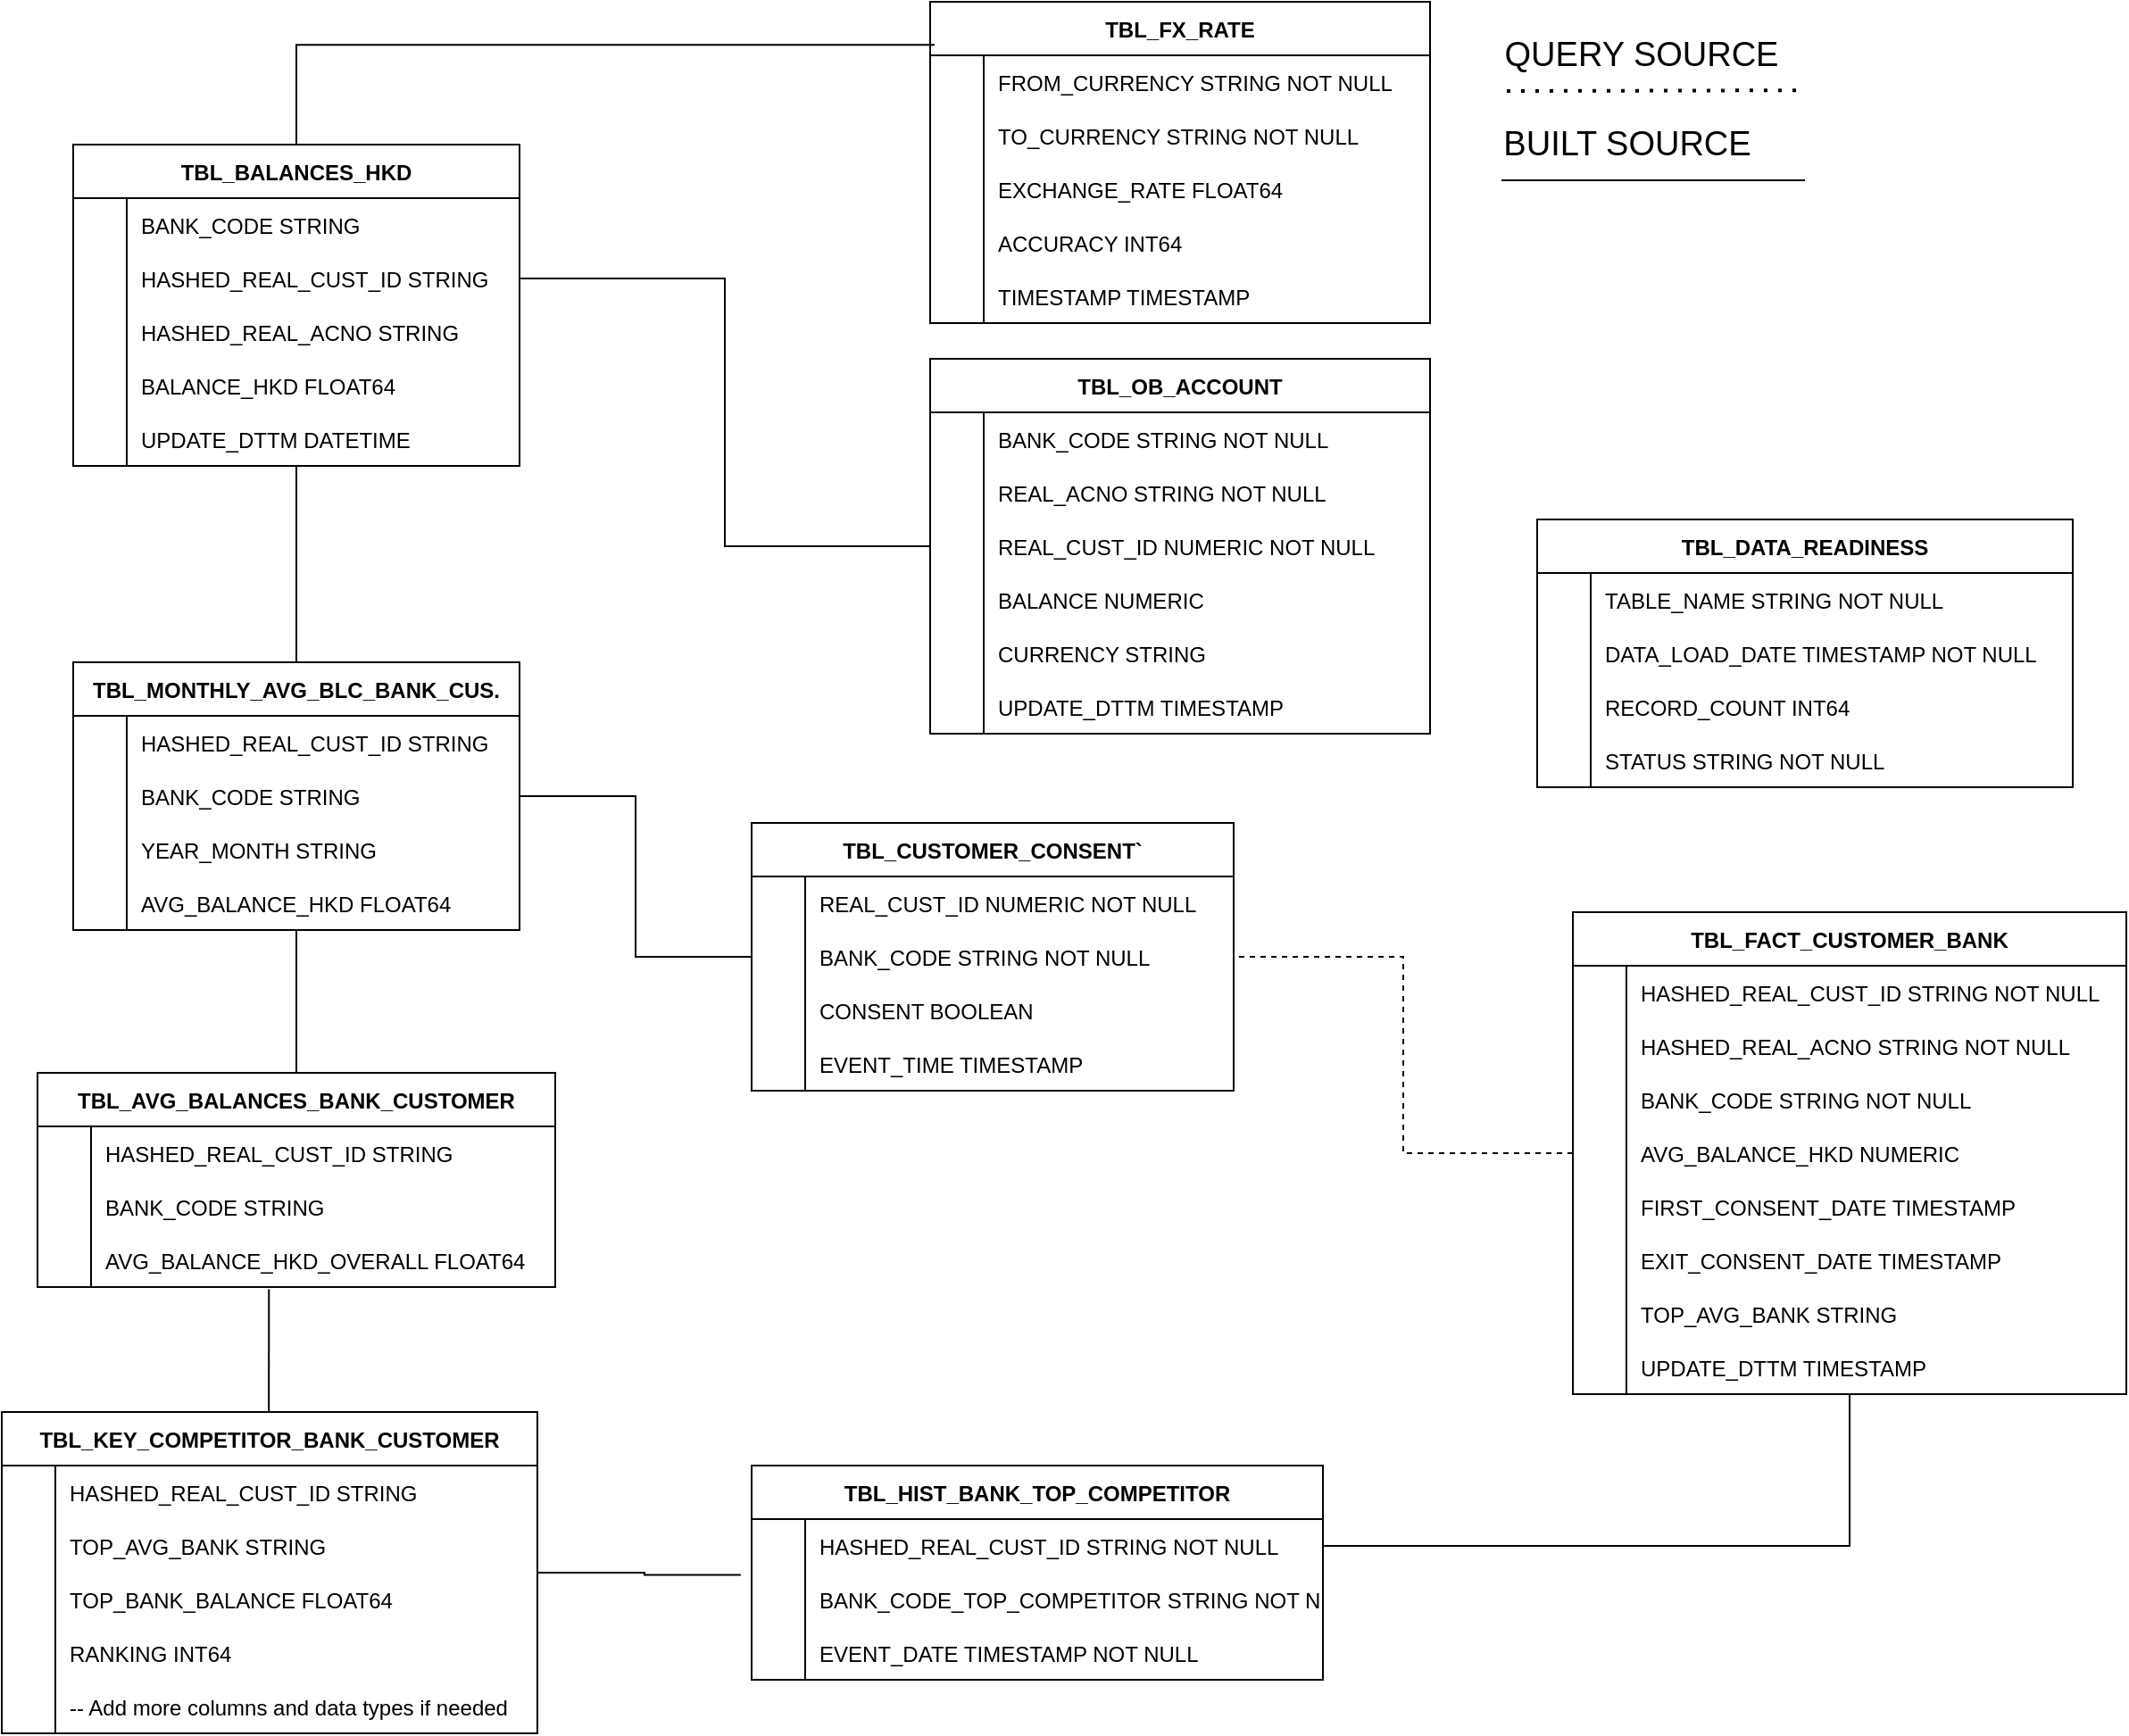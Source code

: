 <mxfile version="23.1.6" type="github">
  <diagram name="Page-1" id="j7WM0uQH34lMeTY0Ia8Q">
    <mxGraphModel dx="3749" dy="1113" grid="1" gridSize="10" guides="1" tooltips="1" connect="1" arrows="1" fold="1" page="1" pageScale="1" pageWidth="1700" pageHeight="1100" math="0" shadow="0">
      <root>
        <mxCell id="0" />
        <mxCell id="1" parent="0" />
        <mxCell id="LRDg_d1w-ltFCqQjLDjJ-153" value="TBL_OB_ACCOUNT" style="shape=table;startSize=30;container=1;collapsible=1;childLayout=tableLayout;fixedRows=1;rowLines=0;fontStyle=1;align=center;resizeLast=1;" vertex="1" parent="1">
          <mxGeometry x="-1160" y="200" width="280" height="210" as="geometry" />
        </mxCell>
        <mxCell id="LRDg_d1w-ltFCqQjLDjJ-154" value="" style="shape=tableRow;horizontal=0;startSize=0;swimlaneHead=0;swimlaneBody=0;fillColor=none;collapsible=0;dropTarget=0;points=[[0,0.5],[1,0.5]];portConstraint=eastwest;strokeColor=inherit;top=0;left=0;right=0;bottom=0;" vertex="1" parent="LRDg_d1w-ltFCqQjLDjJ-153">
          <mxGeometry y="30" width="280" height="30" as="geometry" />
        </mxCell>
        <mxCell id="LRDg_d1w-ltFCqQjLDjJ-155" value="" style="shape=partialRectangle;overflow=hidden;connectable=0;fillColor=none;strokeColor=inherit;top=0;left=0;bottom=0;right=0;" vertex="1" parent="LRDg_d1w-ltFCqQjLDjJ-154">
          <mxGeometry width="30" height="30" as="geometry">
            <mxRectangle width="30" height="30" as="alternateBounds" />
          </mxGeometry>
        </mxCell>
        <mxCell id="LRDg_d1w-ltFCqQjLDjJ-156" value="BANK_CODE STRING NOT NULL" style="shape=partialRectangle;overflow=hidden;connectable=0;fillColor=none;align=left;strokeColor=inherit;top=0;left=0;bottom=0;right=0;spacingLeft=6;" vertex="1" parent="LRDg_d1w-ltFCqQjLDjJ-154">
          <mxGeometry x="30" width="250" height="30" as="geometry">
            <mxRectangle width="250" height="30" as="alternateBounds" />
          </mxGeometry>
        </mxCell>
        <mxCell id="LRDg_d1w-ltFCqQjLDjJ-157" value="" style="shape=tableRow;horizontal=0;startSize=0;swimlaneHead=0;swimlaneBody=0;fillColor=none;collapsible=0;dropTarget=0;points=[[0,0.5],[1,0.5]];portConstraint=eastwest;strokeColor=inherit;top=0;left=0;right=0;bottom=0;" vertex="1" parent="LRDg_d1w-ltFCqQjLDjJ-153">
          <mxGeometry y="60" width="280" height="30" as="geometry" />
        </mxCell>
        <mxCell id="LRDg_d1w-ltFCqQjLDjJ-158" value="" style="shape=partialRectangle;overflow=hidden;connectable=0;fillColor=none;strokeColor=inherit;top=0;left=0;bottom=0;right=0;" vertex="1" parent="LRDg_d1w-ltFCqQjLDjJ-157">
          <mxGeometry width="30" height="30" as="geometry">
            <mxRectangle width="30" height="30" as="alternateBounds" />
          </mxGeometry>
        </mxCell>
        <mxCell id="LRDg_d1w-ltFCqQjLDjJ-159" value="REAL_ACNO STRING NOT NULL" style="shape=partialRectangle;overflow=hidden;connectable=0;fillColor=none;align=left;strokeColor=inherit;top=0;left=0;bottom=0;right=0;spacingLeft=6;" vertex="1" parent="LRDg_d1w-ltFCqQjLDjJ-157">
          <mxGeometry x="30" width="250" height="30" as="geometry">
            <mxRectangle width="250" height="30" as="alternateBounds" />
          </mxGeometry>
        </mxCell>
        <mxCell id="LRDg_d1w-ltFCqQjLDjJ-160" value="" style="shape=tableRow;horizontal=0;startSize=0;swimlaneHead=0;swimlaneBody=0;fillColor=none;collapsible=0;dropTarget=0;points=[[0,0.5],[1,0.5]];portConstraint=eastwest;strokeColor=inherit;top=0;left=0;right=0;bottom=0;" vertex="1" parent="LRDg_d1w-ltFCqQjLDjJ-153">
          <mxGeometry y="90" width="280" height="30" as="geometry" />
        </mxCell>
        <mxCell id="LRDg_d1w-ltFCqQjLDjJ-161" value="" style="shape=partialRectangle;overflow=hidden;connectable=0;fillColor=none;strokeColor=inherit;top=0;left=0;bottom=0;right=0;" vertex="1" parent="LRDg_d1w-ltFCqQjLDjJ-160">
          <mxGeometry width="30" height="30" as="geometry">
            <mxRectangle width="30" height="30" as="alternateBounds" />
          </mxGeometry>
        </mxCell>
        <mxCell id="LRDg_d1w-ltFCqQjLDjJ-162" value="REAL_CUST_ID NUMERIC NOT NULL" style="shape=partialRectangle;overflow=hidden;connectable=0;fillColor=none;align=left;strokeColor=inherit;top=0;left=0;bottom=0;right=0;spacingLeft=6;" vertex="1" parent="LRDg_d1w-ltFCqQjLDjJ-160">
          <mxGeometry x="30" width="250" height="30" as="geometry">
            <mxRectangle width="250" height="30" as="alternateBounds" />
          </mxGeometry>
        </mxCell>
        <mxCell id="LRDg_d1w-ltFCqQjLDjJ-163" value="" style="shape=tableRow;horizontal=0;startSize=0;swimlaneHead=0;swimlaneBody=0;fillColor=none;collapsible=0;dropTarget=0;points=[[0,0.5],[1,0.5]];portConstraint=eastwest;strokeColor=inherit;top=0;left=0;right=0;bottom=0;" vertex="1" parent="LRDg_d1w-ltFCqQjLDjJ-153">
          <mxGeometry y="120" width="280" height="30" as="geometry" />
        </mxCell>
        <mxCell id="LRDg_d1w-ltFCqQjLDjJ-164" value="" style="shape=partialRectangle;overflow=hidden;connectable=0;fillColor=none;strokeColor=inherit;top=0;left=0;bottom=0;right=0;" vertex="1" parent="LRDg_d1w-ltFCqQjLDjJ-163">
          <mxGeometry width="30" height="30" as="geometry">
            <mxRectangle width="30" height="30" as="alternateBounds" />
          </mxGeometry>
        </mxCell>
        <mxCell id="LRDg_d1w-ltFCqQjLDjJ-165" value="BALANCE NUMERIC" style="shape=partialRectangle;overflow=hidden;connectable=0;fillColor=none;align=left;strokeColor=inherit;top=0;left=0;bottom=0;right=0;spacingLeft=6;" vertex="1" parent="LRDg_d1w-ltFCqQjLDjJ-163">
          <mxGeometry x="30" width="250" height="30" as="geometry">
            <mxRectangle width="250" height="30" as="alternateBounds" />
          </mxGeometry>
        </mxCell>
        <mxCell id="LRDg_d1w-ltFCqQjLDjJ-166" value="" style="shape=tableRow;horizontal=0;startSize=0;swimlaneHead=0;swimlaneBody=0;fillColor=none;collapsible=0;dropTarget=0;points=[[0,0.5],[1,0.5]];portConstraint=eastwest;strokeColor=inherit;top=0;left=0;right=0;bottom=0;" vertex="1" parent="LRDg_d1w-ltFCqQjLDjJ-153">
          <mxGeometry y="150" width="280" height="30" as="geometry" />
        </mxCell>
        <mxCell id="LRDg_d1w-ltFCqQjLDjJ-167" value="" style="shape=partialRectangle;overflow=hidden;connectable=0;fillColor=none;strokeColor=inherit;top=0;left=0;bottom=0;right=0;" vertex="1" parent="LRDg_d1w-ltFCqQjLDjJ-166">
          <mxGeometry width="30" height="30" as="geometry">
            <mxRectangle width="30" height="30" as="alternateBounds" />
          </mxGeometry>
        </mxCell>
        <mxCell id="LRDg_d1w-ltFCqQjLDjJ-168" value="CURRENCY STRING" style="shape=partialRectangle;overflow=hidden;connectable=0;fillColor=none;align=left;strokeColor=inherit;top=0;left=0;bottom=0;right=0;spacingLeft=6;" vertex="1" parent="LRDg_d1w-ltFCqQjLDjJ-166">
          <mxGeometry x="30" width="250" height="30" as="geometry">
            <mxRectangle width="250" height="30" as="alternateBounds" />
          </mxGeometry>
        </mxCell>
        <mxCell id="LRDg_d1w-ltFCqQjLDjJ-169" value="" style="shape=tableRow;horizontal=0;startSize=0;swimlaneHead=0;swimlaneBody=0;fillColor=none;collapsible=0;dropTarget=0;points=[[0,0.5],[1,0.5]];portConstraint=eastwest;strokeColor=inherit;top=0;left=0;right=0;bottom=0;" vertex="1" parent="LRDg_d1w-ltFCqQjLDjJ-153">
          <mxGeometry y="180" width="280" height="30" as="geometry" />
        </mxCell>
        <mxCell id="LRDg_d1w-ltFCqQjLDjJ-170" value="" style="shape=partialRectangle;overflow=hidden;connectable=0;fillColor=none;strokeColor=inherit;top=0;left=0;bottom=0;right=0;" vertex="1" parent="LRDg_d1w-ltFCqQjLDjJ-169">
          <mxGeometry width="30" height="30" as="geometry">
            <mxRectangle width="30" height="30" as="alternateBounds" />
          </mxGeometry>
        </mxCell>
        <mxCell id="LRDg_d1w-ltFCqQjLDjJ-171" value="UPDATE_DTTM TIMESTAMP" style="shape=partialRectangle;overflow=hidden;connectable=0;fillColor=none;align=left;strokeColor=inherit;top=0;left=0;bottom=0;right=0;spacingLeft=6;" vertex="1" parent="LRDg_d1w-ltFCqQjLDjJ-169">
          <mxGeometry x="30" width="250" height="30" as="geometry">
            <mxRectangle width="250" height="30" as="alternateBounds" />
          </mxGeometry>
        </mxCell>
        <mxCell id="LRDg_d1w-ltFCqQjLDjJ-172" value="TBL_CUSTOMER_CONSENT`" style="shape=table;startSize=30;container=1;collapsible=1;childLayout=tableLayout;fixedRows=1;rowLines=0;fontStyle=1;align=center;resizeLast=1;" vertex="1" parent="1">
          <mxGeometry x="-1260" y="460" width="270" height="150" as="geometry" />
        </mxCell>
        <mxCell id="LRDg_d1w-ltFCqQjLDjJ-173" value="" style="shape=tableRow;horizontal=0;startSize=0;swimlaneHead=0;swimlaneBody=0;fillColor=none;collapsible=0;dropTarget=0;points=[[0,0.5],[1,0.5]];portConstraint=eastwest;strokeColor=inherit;top=0;left=0;right=0;bottom=0;" vertex="1" parent="LRDg_d1w-ltFCqQjLDjJ-172">
          <mxGeometry y="30" width="270" height="30" as="geometry" />
        </mxCell>
        <mxCell id="LRDg_d1w-ltFCqQjLDjJ-174" value="" style="shape=partialRectangle;overflow=hidden;connectable=0;fillColor=none;strokeColor=inherit;top=0;left=0;bottom=0;right=0;" vertex="1" parent="LRDg_d1w-ltFCqQjLDjJ-173">
          <mxGeometry width="30" height="30" as="geometry">
            <mxRectangle width="30" height="30" as="alternateBounds" />
          </mxGeometry>
        </mxCell>
        <mxCell id="LRDg_d1w-ltFCqQjLDjJ-175" value="REAL_CUST_ID NUMERIC NOT NULL" style="shape=partialRectangle;overflow=hidden;connectable=0;fillColor=none;align=left;strokeColor=inherit;top=0;left=0;bottom=0;right=0;spacingLeft=6;" vertex="1" parent="LRDg_d1w-ltFCqQjLDjJ-173">
          <mxGeometry x="30" width="240" height="30" as="geometry">
            <mxRectangle width="240" height="30" as="alternateBounds" />
          </mxGeometry>
        </mxCell>
        <mxCell id="LRDg_d1w-ltFCqQjLDjJ-176" value="" style="shape=tableRow;horizontal=0;startSize=0;swimlaneHead=0;swimlaneBody=0;fillColor=none;collapsible=0;dropTarget=0;points=[[0,0.5],[1,0.5]];portConstraint=eastwest;strokeColor=inherit;top=0;left=0;right=0;bottom=0;" vertex="1" parent="LRDg_d1w-ltFCqQjLDjJ-172">
          <mxGeometry y="60" width="270" height="30" as="geometry" />
        </mxCell>
        <mxCell id="LRDg_d1w-ltFCqQjLDjJ-177" value="" style="shape=partialRectangle;overflow=hidden;connectable=0;fillColor=none;strokeColor=inherit;top=0;left=0;bottom=0;right=0;" vertex="1" parent="LRDg_d1w-ltFCqQjLDjJ-176">
          <mxGeometry width="30" height="30" as="geometry">
            <mxRectangle width="30" height="30" as="alternateBounds" />
          </mxGeometry>
        </mxCell>
        <mxCell id="LRDg_d1w-ltFCqQjLDjJ-178" value="BANK_CODE STRING NOT NULL" style="shape=partialRectangle;overflow=hidden;connectable=0;fillColor=none;align=left;strokeColor=inherit;top=0;left=0;bottom=0;right=0;spacingLeft=6;" vertex="1" parent="LRDg_d1w-ltFCqQjLDjJ-176">
          <mxGeometry x="30" width="240" height="30" as="geometry">
            <mxRectangle width="240" height="30" as="alternateBounds" />
          </mxGeometry>
        </mxCell>
        <mxCell id="LRDg_d1w-ltFCqQjLDjJ-179" value="" style="shape=tableRow;horizontal=0;startSize=0;swimlaneHead=0;swimlaneBody=0;fillColor=none;collapsible=0;dropTarget=0;points=[[0,0.5],[1,0.5]];portConstraint=eastwest;strokeColor=inherit;top=0;left=0;right=0;bottom=0;" vertex="1" parent="LRDg_d1w-ltFCqQjLDjJ-172">
          <mxGeometry y="90" width="270" height="30" as="geometry" />
        </mxCell>
        <mxCell id="LRDg_d1w-ltFCqQjLDjJ-180" value="" style="shape=partialRectangle;overflow=hidden;connectable=0;fillColor=none;strokeColor=inherit;top=0;left=0;bottom=0;right=0;" vertex="1" parent="LRDg_d1w-ltFCqQjLDjJ-179">
          <mxGeometry width="30" height="30" as="geometry">
            <mxRectangle width="30" height="30" as="alternateBounds" />
          </mxGeometry>
        </mxCell>
        <mxCell id="LRDg_d1w-ltFCqQjLDjJ-181" value="CONSENT BOOLEAN" style="shape=partialRectangle;overflow=hidden;connectable=0;fillColor=none;align=left;strokeColor=inherit;top=0;left=0;bottom=0;right=0;spacingLeft=6;" vertex="1" parent="LRDg_d1w-ltFCqQjLDjJ-179">
          <mxGeometry x="30" width="240" height="30" as="geometry">
            <mxRectangle width="240" height="30" as="alternateBounds" />
          </mxGeometry>
        </mxCell>
        <mxCell id="LRDg_d1w-ltFCqQjLDjJ-182" value="" style="shape=tableRow;horizontal=0;startSize=0;swimlaneHead=0;swimlaneBody=0;fillColor=none;collapsible=0;dropTarget=0;points=[[0,0.5],[1,0.5]];portConstraint=eastwest;strokeColor=inherit;top=0;left=0;right=0;bottom=0;" vertex="1" parent="LRDg_d1w-ltFCqQjLDjJ-172">
          <mxGeometry y="120" width="270" height="30" as="geometry" />
        </mxCell>
        <mxCell id="LRDg_d1w-ltFCqQjLDjJ-183" value="" style="shape=partialRectangle;overflow=hidden;connectable=0;fillColor=none;strokeColor=inherit;top=0;left=0;bottom=0;right=0;" vertex="1" parent="LRDg_d1w-ltFCqQjLDjJ-182">
          <mxGeometry width="30" height="30" as="geometry">
            <mxRectangle width="30" height="30" as="alternateBounds" />
          </mxGeometry>
        </mxCell>
        <mxCell id="LRDg_d1w-ltFCqQjLDjJ-184" value="EVENT_TIME TIMESTAMP" style="shape=partialRectangle;overflow=hidden;connectable=0;fillColor=none;align=left;strokeColor=inherit;top=0;left=0;bottom=0;right=0;spacingLeft=6;" vertex="1" parent="LRDg_d1w-ltFCqQjLDjJ-182">
          <mxGeometry x="30" width="240" height="30" as="geometry">
            <mxRectangle width="240" height="30" as="alternateBounds" />
          </mxGeometry>
        </mxCell>
        <mxCell id="LRDg_d1w-ltFCqQjLDjJ-185" value="TBL_FX_RATE" style="shape=table;startSize=30;container=1;collapsible=1;childLayout=tableLayout;fixedRows=1;rowLines=0;fontStyle=1;align=center;resizeLast=1;" vertex="1" parent="1">
          <mxGeometry x="-1160" width="280" height="180" as="geometry" />
        </mxCell>
        <mxCell id="LRDg_d1w-ltFCqQjLDjJ-186" value="" style="shape=tableRow;horizontal=0;startSize=0;swimlaneHead=0;swimlaneBody=0;fillColor=none;collapsible=0;dropTarget=0;points=[[0,0.5],[1,0.5]];portConstraint=eastwest;strokeColor=inherit;top=0;left=0;right=0;bottom=0;" vertex="1" parent="LRDg_d1w-ltFCqQjLDjJ-185">
          <mxGeometry y="30" width="280" height="30" as="geometry" />
        </mxCell>
        <mxCell id="LRDg_d1w-ltFCqQjLDjJ-187" value="" style="shape=partialRectangle;overflow=hidden;connectable=0;fillColor=none;strokeColor=inherit;top=0;left=0;bottom=0;right=0;" vertex="1" parent="LRDg_d1w-ltFCqQjLDjJ-186">
          <mxGeometry width="30" height="30" as="geometry">
            <mxRectangle width="30" height="30" as="alternateBounds" />
          </mxGeometry>
        </mxCell>
        <mxCell id="LRDg_d1w-ltFCqQjLDjJ-188" value="FROM_CURRENCY STRING NOT NULL" style="shape=partialRectangle;overflow=hidden;connectable=0;fillColor=none;align=left;strokeColor=inherit;top=0;left=0;bottom=0;right=0;spacingLeft=6;" vertex="1" parent="LRDg_d1w-ltFCqQjLDjJ-186">
          <mxGeometry x="30" width="250" height="30" as="geometry">
            <mxRectangle width="250" height="30" as="alternateBounds" />
          </mxGeometry>
        </mxCell>
        <mxCell id="LRDg_d1w-ltFCqQjLDjJ-189" value="" style="shape=tableRow;horizontal=0;startSize=0;swimlaneHead=0;swimlaneBody=0;fillColor=none;collapsible=0;dropTarget=0;points=[[0,0.5],[1,0.5]];portConstraint=eastwest;strokeColor=inherit;top=0;left=0;right=0;bottom=0;" vertex="1" parent="LRDg_d1w-ltFCqQjLDjJ-185">
          <mxGeometry y="60" width="280" height="30" as="geometry" />
        </mxCell>
        <mxCell id="LRDg_d1w-ltFCqQjLDjJ-190" value="" style="shape=partialRectangle;overflow=hidden;connectable=0;fillColor=none;strokeColor=inherit;top=0;left=0;bottom=0;right=0;" vertex="1" parent="LRDg_d1w-ltFCqQjLDjJ-189">
          <mxGeometry width="30" height="30" as="geometry">
            <mxRectangle width="30" height="30" as="alternateBounds" />
          </mxGeometry>
        </mxCell>
        <mxCell id="LRDg_d1w-ltFCqQjLDjJ-191" value="TO_CURRENCY STRING NOT NULL" style="shape=partialRectangle;overflow=hidden;connectable=0;fillColor=none;align=left;strokeColor=inherit;top=0;left=0;bottom=0;right=0;spacingLeft=6;" vertex="1" parent="LRDg_d1w-ltFCqQjLDjJ-189">
          <mxGeometry x="30" width="250" height="30" as="geometry">
            <mxRectangle width="250" height="30" as="alternateBounds" />
          </mxGeometry>
        </mxCell>
        <mxCell id="LRDg_d1w-ltFCqQjLDjJ-192" value="" style="shape=tableRow;horizontal=0;startSize=0;swimlaneHead=0;swimlaneBody=0;fillColor=none;collapsible=0;dropTarget=0;points=[[0,0.5],[1,0.5]];portConstraint=eastwest;strokeColor=inherit;top=0;left=0;right=0;bottom=0;" vertex="1" parent="LRDg_d1w-ltFCqQjLDjJ-185">
          <mxGeometry y="90" width="280" height="30" as="geometry" />
        </mxCell>
        <mxCell id="LRDg_d1w-ltFCqQjLDjJ-193" value="" style="shape=partialRectangle;overflow=hidden;connectable=0;fillColor=none;strokeColor=inherit;top=0;left=0;bottom=0;right=0;" vertex="1" parent="LRDg_d1w-ltFCqQjLDjJ-192">
          <mxGeometry width="30" height="30" as="geometry">
            <mxRectangle width="30" height="30" as="alternateBounds" />
          </mxGeometry>
        </mxCell>
        <mxCell id="LRDg_d1w-ltFCqQjLDjJ-194" value="EXCHANGE_RATE FLOAT64" style="shape=partialRectangle;overflow=hidden;connectable=0;fillColor=none;align=left;strokeColor=inherit;top=0;left=0;bottom=0;right=0;spacingLeft=6;" vertex="1" parent="LRDg_d1w-ltFCqQjLDjJ-192">
          <mxGeometry x="30" width="250" height="30" as="geometry">
            <mxRectangle width="250" height="30" as="alternateBounds" />
          </mxGeometry>
        </mxCell>
        <mxCell id="LRDg_d1w-ltFCqQjLDjJ-195" value="" style="shape=tableRow;horizontal=0;startSize=0;swimlaneHead=0;swimlaneBody=0;fillColor=none;collapsible=0;dropTarget=0;points=[[0,0.5],[1,0.5]];portConstraint=eastwest;strokeColor=inherit;top=0;left=0;right=0;bottom=0;" vertex="1" parent="LRDg_d1w-ltFCqQjLDjJ-185">
          <mxGeometry y="120" width="280" height="30" as="geometry" />
        </mxCell>
        <mxCell id="LRDg_d1w-ltFCqQjLDjJ-196" value="" style="shape=partialRectangle;overflow=hidden;connectable=0;fillColor=none;strokeColor=inherit;top=0;left=0;bottom=0;right=0;" vertex="1" parent="LRDg_d1w-ltFCqQjLDjJ-195">
          <mxGeometry width="30" height="30" as="geometry">
            <mxRectangle width="30" height="30" as="alternateBounds" />
          </mxGeometry>
        </mxCell>
        <mxCell id="LRDg_d1w-ltFCqQjLDjJ-197" value="ACCURACY INT64" style="shape=partialRectangle;overflow=hidden;connectable=0;fillColor=none;align=left;strokeColor=inherit;top=0;left=0;bottom=0;right=0;spacingLeft=6;" vertex="1" parent="LRDg_d1w-ltFCqQjLDjJ-195">
          <mxGeometry x="30" width="250" height="30" as="geometry">
            <mxRectangle width="250" height="30" as="alternateBounds" />
          </mxGeometry>
        </mxCell>
        <mxCell id="LRDg_d1w-ltFCqQjLDjJ-198" value="" style="shape=tableRow;horizontal=0;startSize=0;swimlaneHead=0;swimlaneBody=0;fillColor=none;collapsible=0;dropTarget=0;points=[[0,0.5],[1,0.5]];portConstraint=eastwest;strokeColor=inherit;top=0;left=0;right=0;bottom=0;" vertex="1" parent="LRDg_d1w-ltFCqQjLDjJ-185">
          <mxGeometry y="150" width="280" height="30" as="geometry" />
        </mxCell>
        <mxCell id="LRDg_d1w-ltFCqQjLDjJ-199" value="" style="shape=partialRectangle;overflow=hidden;connectable=0;fillColor=none;strokeColor=inherit;top=0;left=0;bottom=0;right=0;" vertex="1" parent="LRDg_d1w-ltFCqQjLDjJ-198">
          <mxGeometry width="30" height="30" as="geometry">
            <mxRectangle width="30" height="30" as="alternateBounds" />
          </mxGeometry>
        </mxCell>
        <mxCell id="LRDg_d1w-ltFCqQjLDjJ-200" value="TIMESTAMP TIMESTAMP" style="shape=partialRectangle;overflow=hidden;connectable=0;fillColor=none;align=left;strokeColor=inherit;top=0;left=0;bottom=0;right=0;spacingLeft=6;" vertex="1" parent="LRDg_d1w-ltFCqQjLDjJ-198">
          <mxGeometry x="30" width="250" height="30" as="geometry">
            <mxRectangle width="250" height="30" as="alternateBounds" />
          </mxGeometry>
        </mxCell>
        <mxCell id="LRDg_d1w-ltFCqQjLDjJ-201" value="TBL_HIST_BANK_TOP_COMPETITOR" style="shape=table;startSize=30;container=1;collapsible=1;childLayout=tableLayout;fixedRows=1;rowLines=0;fontStyle=1;align=center;resizeLast=1;" vertex="1" parent="1">
          <mxGeometry x="-1260" y="820" width="320" height="120" as="geometry" />
        </mxCell>
        <mxCell id="LRDg_d1w-ltFCqQjLDjJ-202" value="" style="shape=tableRow;horizontal=0;startSize=0;swimlaneHead=0;swimlaneBody=0;fillColor=none;collapsible=0;dropTarget=0;points=[[0,0.5],[1,0.5]];portConstraint=eastwest;strokeColor=inherit;top=0;left=0;right=0;bottom=0;" vertex="1" parent="LRDg_d1w-ltFCqQjLDjJ-201">
          <mxGeometry y="30" width="320" height="30" as="geometry" />
        </mxCell>
        <mxCell id="LRDg_d1w-ltFCqQjLDjJ-203" value="" style="shape=partialRectangle;overflow=hidden;connectable=0;fillColor=none;strokeColor=inherit;top=0;left=0;bottom=0;right=0;" vertex="1" parent="LRDg_d1w-ltFCqQjLDjJ-202">
          <mxGeometry width="30" height="30" as="geometry">
            <mxRectangle width="30" height="30" as="alternateBounds" />
          </mxGeometry>
        </mxCell>
        <mxCell id="LRDg_d1w-ltFCqQjLDjJ-204" value="HASHED_REAL_CUST_ID STRING NOT NULL" style="shape=partialRectangle;overflow=hidden;connectable=0;fillColor=none;align=left;strokeColor=inherit;top=0;left=0;bottom=0;right=0;spacingLeft=6;" vertex="1" parent="LRDg_d1w-ltFCqQjLDjJ-202">
          <mxGeometry x="30" width="290" height="30" as="geometry">
            <mxRectangle width="290" height="30" as="alternateBounds" />
          </mxGeometry>
        </mxCell>
        <mxCell id="LRDg_d1w-ltFCqQjLDjJ-205" value="" style="shape=tableRow;horizontal=0;startSize=0;swimlaneHead=0;swimlaneBody=0;fillColor=none;collapsible=0;dropTarget=0;points=[[0,0.5],[1,0.5]];portConstraint=eastwest;strokeColor=inherit;top=0;left=0;right=0;bottom=0;" vertex="1" parent="LRDg_d1w-ltFCqQjLDjJ-201">
          <mxGeometry y="60" width="320" height="30" as="geometry" />
        </mxCell>
        <mxCell id="LRDg_d1w-ltFCqQjLDjJ-206" value="" style="shape=partialRectangle;overflow=hidden;connectable=0;fillColor=none;strokeColor=inherit;top=0;left=0;bottom=0;right=0;" vertex="1" parent="LRDg_d1w-ltFCqQjLDjJ-205">
          <mxGeometry width="30" height="30" as="geometry">
            <mxRectangle width="30" height="30" as="alternateBounds" />
          </mxGeometry>
        </mxCell>
        <mxCell id="LRDg_d1w-ltFCqQjLDjJ-207" value="BANK_CODE_TOP_COMPETITOR STRING NOT NULL" style="shape=partialRectangle;overflow=hidden;connectable=0;fillColor=none;align=left;strokeColor=inherit;top=0;left=0;bottom=0;right=0;spacingLeft=6;" vertex="1" parent="LRDg_d1w-ltFCqQjLDjJ-205">
          <mxGeometry x="30" width="290" height="30" as="geometry">
            <mxRectangle width="290" height="30" as="alternateBounds" />
          </mxGeometry>
        </mxCell>
        <mxCell id="LRDg_d1w-ltFCqQjLDjJ-208" value="" style="shape=tableRow;horizontal=0;startSize=0;swimlaneHead=0;swimlaneBody=0;fillColor=none;collapsible=0;dropTarget=0;points=[[0,0.5],[1,0.5]];portConstraint=eastwest;strokeColor=inherit;top=0;left=0;right=0;bottom=0;" vertex="1" parent="LRDg_d1w-ltFCqQjLDjJ-201">
          <mxGeometry y="90" width="320" height="30" as="geometry" />
        </mxCell>
        <mxCell id="LRDg_d1w-ltFCqQjLDjJ-209" value="" style="shape=partialRectangle;overflow=hidden;connectable=0;fillColor=none;strokeColor=inherit;top=0;left=0;bottom=0;right=0;" vertex="1" parent="LRDg_d1w-ltFCqQjLDjJ-208">
          <mxGeometry width="30" height="30" as="geometry">
            <mxRectangle width="30" height="30" as="alternateBounds" />
          </mxGeometry>
        </mxCell>
        <mxCell id="LRDg_d1w-ltFCqQjLDjJ-210" value="EVENT_DATE TIMESTAMP NOT NULL" style="shape=partialRectangle;overflow=hidden;connectable=0;fillColor=none;align=left;strokeColor=inherit;top=0;left=0;bottom=0;right=0;spacingLeft=6;" vertex="1" parent="LRDg_d1w-ltFCqQjLDjJ-208">
          <mxGeometry x="30" width="290" height="30" as="geometry">
            <mxRectangle width="290" height="30" as="alternateBounds" />
          </mxGeometry>
        </mxCell>
        <mxCell id="LRDg_d1w-ltFCqQjLDjJ-211" value="TBL_BALANCES_HKD" style="shape=table;startSize=30;container=1;collapsible=1;childLayout=tableLayout;fixedRows=1;rowLines=0;fontStyle=1;align=center;resizeLast=1;" vertex="1" parent="1">
          <mxGeometry x="-1640" y="80" width="250" height="180" as="geometry" />
        </mxCell>
        <mxCell id="LRDg_d1w-ltFCqQjLDjJ-212" value="" style="shape=tableRow;horizontal=0;startSize=0;swimlaneHead=0;swimlaneBody=0;fillColor=none;collapsible=0;dropTarget=0;points=[[0,0.5],[1,0.5]];portConstraint=eastwest;strokeColor=inherit;top=0;left=0;right=0;bottom=0;" vertex="1" parent="LRDg_d1w-ltFCqQjLDjJ-211">
          <mxGeometry y="30" width="250" height="30" as="geometry" />
        </mxCell>
        <mxCell id="LRDg_d1w-ltFCqQjLDjJ-213" value="" style="shape=partialRectangle;overflow=hidden;connectable=0;fillColor=none;strokeColor=inherit;top=0;left=0;bottom=0;right=0;" vertex="1" parent="LRDg_d1w-ltFCqQjLDjJ-212">
          <mxGeometry width="30" height="30" as="geometry">
            <mxRectangle width="30" height="30" as="alternateBounds" />
          </mxGeometry>
        </mxCell>
        <mxCell id="LRDg_d1w-ltFCqQjLDjJ-214" value="BANK_CODE STRING" style="shape=partialRectangle;overflow=hidden;connectable=0;fillColor=none;align=left;strokeColor=inherit;top=0;left=0;bottom=0;right=0;spacingLeft=6;" vertex="1" parent="LRDg_d1w-ltFCqQjLDjJ-212">
          <mxGeometry x="30" width="220" height="30" as="geometry">
            <mxRectangle width="220" height="30" as="alternateBounds" />
          </mxGeometry>
        </mxCell>
        <mxCell id="LRDg_d1w-ltFCqQjLDjJ-215" value="" style="shape=tableRow;horizontal=0;startSize=0;swimlaneHead=0;swimlaneBody=0;fillColor=none;collapsible=0;dropTarget=0;points=[[0,0.5],[1,0.5]];portConstraint=eastwest;strokeColor=inherit;top=0;left=0;right=0;bottom=0;" vertex="1" parent="LRDg_d1w-ltFCqQjLDjJ-211">
          <mxGeometry y="60" width="250" height="30" as="geometry" />
        </mxCell>
        <mxCell id="LRDg_d1w-ltFCqQjLDjJ-216" value="" style="shape=partialRectangle;overflow=hidden;connectable=0;fillColor=none;strokeColor=inherit;top=0;left=0;bottom=0;right=0;" vertex="1" parent="LRDg_d1w-ltFCqQjLDjJ-215">
          <mxGeometry width="30" height="30" as="geometry">
            <mxRectangle width="30" height="30" as="alternateBounds" />
          </mxGeometry>
        </mxCell>
        <mxCell id="LRDg_d1w-ltFCqQjLDjJ-217" value="HASHED_REAL_CUST_ID STRING" style="shape=partialRectangle;overflow=hidden;connectable=0;fillColor=none;align=left;strokeColor=inherit;top=0;left=0;bottom=0;right=0;spacingLeft=6;" vertex="1" parent="LRDg_d1w-ltFCqQjLDjJ-215">
          <mxGeometry x="30" width="220" height="30" as="geometry">
            <mxRectangle width="220" height="30" as="alternateBounds" />
          </mxGeometry>
        </mxCell>
        <mxCell id="LRDg_d1w-ltFCqQjLDjJ-218" value="" style="shape=tableRow;horizontal=0;startSize=0;swimlaneHead=0;swimlaneBody=0;fillColor=none;collapsible=0;dropTarget=0;points=[[0,0.5],[1,0.5]];portConstraint=eastwest;strokeColor=inherit;top=0;left=0;right=0;bottom=0;" vertex="1" parent="LRDg_d1w-ltFCqQjLDjJ-211">
          <mxGeometry y="90" width="250" height="30" as="geometry" />
        </mxCell>
        <mxCell id="LRDg_d1w-ltFCqQjLDjJ-219" value="" style="shape=partialRectangle;overflow=hidden;connectable=0;fillColor=none;strokeColor=inherit;top=0;left=0;bottom=0;right=0;" vertex="1" parent="LRDg_d1w-ltFCqQjLDjJ-218">
          <mxGeometry width="30" height="30" as="geometry">
            <mxRectangle width="30" height="30" as="alternateBounds" />
          </mxGeometry>
        </mxCell>
        <mxCell id="LRDg_d1w-ltFCqQjLDjJ-220" value="HASHED_REAL_ACNO STRING" style="shape=partialRectangle;overflow=hidden;connectable=0;fillColor=none;align=left;strokeColor=inherit;top=0;left=0;bottom=0;right=0;spacingLeft=6;" vertex="1" parent="LRDg_d1w-ltFCqQjLDjJ-218">
          <mxGeometry x="30" width="220" height="30" as="geometry">
            <mxRectangle width="220" height="30" as="alternateBounds" />
          </mxGeometry>
        </mxCell>
        <mxCell id="LRDg_d1w-ltFCqQjLDjJ-221" value="" style="shape=tableRow;horizontal=0;startSize=0;swimlaneHead=0;swimlaneBody=0;fillColor=none;collapsible=0;dropTarget=0;points=[[0,0.5],[1,0.5]];portConstraint=eastwest;strokeColor=inherit;top=0;left=0;right=0;bottom=0;" vertex="1" parent="LRDg_d1w-ltFCqQjLDjJ-211">
          <mxGeometry y="120" width="250" height="30" as="geometry" />
        </mxCell>
        <mxCell id="LRDg_d1w-ltFCqQjLDjJ-222" value="" style="shape=partialRectangle;overflow=hidden;connectable=0;fillColor=none;strokeColor=inherit;top=0;left=0;bottom=0;right=0;" vertex="1" parent="LRDg_d1w-ltFCqQjLDjJ-221">
          <mxGeometry width="30" height="30" as="geometry">
            <mxRectangle width="30" height="30" as="alternateBounds" />
          </mxGeometry>
        </mxCell>
        <mxCell id="LRDg_d1w-ltFCqQjLDjJ-223" value="BALANCE_HKD FLOAT64" style="shape=partialRectangle;overflow=hidden;connectable=0;fillColor=none;align=left;strokeColor=inherit;top=0;left=0;bottom=0;right=0;spacingLeft=6;" vertex="1" parent="LRDg_d1w-ltFCqQjLDjJ-221">
          <mxGeometry x="30" width="220" height="30" as="geometry">
            <mxRectangle width="220" height="30" as="alternateBounds" />
          </mxGeometry>
        </mxCell>
        <mxCell id="LRDg_d1w-ltFCqQjLDjJ-224" value="" style="shape=tableRow;horizontal=0;startSize=0;swimlaneHead=0;swimlaneBody=0;fillColor=none;collapsible=0;dropTarget=0;points=[[0,0.5],[1,0.5]];portConstraint=eastwest;strokeColor=inherit;top=0;left=0;right=0;bottom=0;" vertex="1" parent="LRDg_d1w-ltFCqQjLDjJ-211">
          <mxGeometry y="150" width="250" height="30" as="geometry" />
        </mxCell>
        <mxCell id="LRDg_d1w-ltFCqQjLDjJ-225" value="" style="shape=partialRectangle;overflow=hidden;connectable=0;fillColor=none;strokeColor=inherit;top=0;left=0;bottom=0;right=0;" vertex="1" parent="LRDg_d1w-ltFCqQjLDjJ-224">
          <mxGeometry width="30" height="30" as="geometry">
            <mxRectangle width="30" height="30" as="alternateBounds" />
          </mxGeometry>
        </mxCell>
        <mxCell id="LRDg_d1w-ltFCqQjLDjJ-226" value="UPDATE_DTTM DATETIME" style="shape=partialRectangle;overflow=hidden;connectable=0;fillColor=none;align=left;strokeColor=inherit;top=0;left=0;bottom=0;right=0;spacingLeft=6;" vertex="1" parent="LRDg_d1w-ltFCqQjLDjJ-224">
          <mxGeometry x="30" width="220" height="30" as="geometry">
            <mxRectangle width="220" height="30" as="alternateBounds" />
          </mxGeometry>
        </mxCell>
        <mxCell id="LRDg_d1w-ltFCqQjLDjJ-227" value="TBL_MONTHLY_AVG_BLC_BANK_CUS." style="shape=table;startSize=30;container=1;collapsible=1;childLayout=tableLayout;fixedRows=1;rowLines=0;fontStyle=1;align=center;resizeLast=1;" vertex="1" parent="1">
          <mxGeometry x="-1640" y="370" width="250" height="150" as="geometry" />
        </mxCell>
        <mxCell id="LRDg_d1w-ltFCqQjLDjJ-228" value="" style="shape=tableRow;horizontal=0;startSize=0;swimlaneHead=0;swimlaneBody=0;fillColor=none;collapsible=0;dropTarget=0;points=[[0,0.5],[1,0.5]];portConstraint=eastwest;strokeColor=inherit;top=0;left=0;right=0;bottom=0;" vertex="1" parent="LRDg_d1w-ltFCqQjLDjJ-227">
          <mxGeometry y="30" width="250" height="30" as="geometry" />
        </mxCell>
        <mxCell id="LRDg_d1w-ltFCqQjLDjJ-229" value="" style="shape=partialRectangle;overflow=hidden;connectable=0;fillColor=none;strokeColor=inherit;top=0;left=0;bottom=0;right=0;" vertex="1" parent="LRDg_d1w-ltFCqQjLDjJ-228">
          <mxGeometry width="30" height="30" as="geometry">
            <mxRectangle width="30" height="30" as="alternateBounds" />
          </mxGeometry>
        </mxCell>
        <mxCell id="LRDg_d1w-ltFCqQjLDjJ-230" value="HASHED_REAL_CUST_ID STRING" style="shape=partialRectangle;overflow=hidden;connectable=0;fillColor=none;align=left;strokeColor=inherit;top=0;left=0;bottom=0;right=0;spacingLeft=6;" vertex="1" parent="LRDg_d1w-ltFCqQjLDjJ-228">
          <mxGeometry x="30" width="220" height="30" as="geometry">
            <mxRectangle width="220" height="30" as="alternateBounds" />
          </mxGeometry>
        </mxCell>
        <mxCell id="LRDg_d1w-ltFCqQjLDjJ-231" value="" style="shape=tableRow;horizontal=0;startSize=0;swimlaneHead=0;swimlaneBody=0;fillColor=none;collapsible=0;dropTarget=0;points=[[0,0.5],[1,0.5]];portConstraint=eastwest;strokeColor=inherit;top=0;left=0;right=0;bottom=0;" vertex="1" parent="LRDg_d1w-ltFCqQjLDjJ-227">
          <mxGeometry y="60" width="250" height="30" as="geometry" />
        </mxCell>
        <mxCell id="LRDg_d1w-ltFCqQjLDjJ-232" value="" style="shape=partialRectangle;overflow=hidden;connectable=0;fillColor=none;strokeColor=inherit;top=0;left=0;bottom=0;right=0;" vertex="1" parent="LRDg_d1w-ltFCqQjLDjJ-231">
          <mxGeometry width="30" height="30" as="geometry">
            <mxRectangle width="30" height="30" as="alternateBounds" />
          </mxGeometry>
        </mxCell>
        <mxCell id="LRDg_d1w-ltFCqQjLDjJ-233" value="BANK_CODE STRING" style="shape=partialRectangle;overflow=hidden;connectable=0;fillColor=none;align=left;strokeColor=inherit;top=0;left=0;bottom=0;right=0;spacingLeft=6;" vertex="1" parent="LRDg_d1w-ltFCqQjLDjJ-231">
          <mxGeometry x="30" width="220" height="30" as="geometry">
            <mxRectangle width="220" height="30" as="alternateBounds" />
          </mxGeometry>
        </mxCell>
        <mxCell id="LRDg_d1w-ltFCqQjLDjJ-234" value="" style="shape=tableRow;horizontal=0;startSize=0;swimlaneHead=0;swimlaneBody=0;fillColor=none;collapsible=0;dropTarget=0;points=[[0,0.5],[1,0.5]];portConstraint=eastwest;strokeColor=inherit;top=0;left=0;right=0;bottom=0;" vertex="1" parent="LRDg_d1w-ltFCqQjLDjJ-227">
          <mxGeometry y="90" width="250" height="30" as="geometry" />
        </mxCell>
        <mxCell id="LRDg_d1w-ltFCqQjLDjJ-235" value="" style="shape=partialRectangle;overflow=hidden;connectable=0;fillColor=none;strokeColor=inherit;top=0;left=0;bottom=0;right=0;" vertex="1" parent="LRDg_d1w-ltFCqQjLDjJ-234">
          <mxGeometry width="30" height="30" as="geometry">
            <mxRectangle width="30" height="30" as="alternateBounds" />
          </mxGeometry>
        </mxCell>
        <mxCell id="LRDg_d1w-ltFCqQjLDjJ-236" value="YEAR_MONTH STRING" style="shape=partialRectangle;overflow=hidden;connectable=0;fillColor=none;align=left;strokeColor=inherit;top=0;left=0;bottom=0;right=0;spacingLeft=6;" vertex="1" parent="LRDg_d1w-ltFCqQjLDjJ-234">
          <mxGeometry x="30" width="220" height="30" as="geometry">
            <mxRectangle width="220" height="30" as="alternateBounds" />
          </mxGeometry>
        </mxCell>
        <mxCell id="LRDg_d1w-ltFCqQjLDjJ-237" value="" style="shape=tableRow;horizontal=0;startSize=0;swimlaneHead=0;swimlaneBody=0;fillColor=none;collapsible=0;dropTarget=0;points=[[0,0.5],[1,0.5]];portConstraint=eastwest;strokeColor=inherit;top=0;left=0;right=0;bottom=0;" vertex="1" parent="LRDg_d1w-ltFCqQjLDjJ-227">
          <mxGeometry y="120" width="250" height="30" as="geometry" />
        </mxCell>
        <mxCell id="LRDg_d1w-ltFCqQjLDjJ-238" value="" style="shape=partialRectangle;overflow=hidden;connectable=0;fillColor=none;strokeColor=inherit;top=0;left=0;bottom=0;right=0;" vertex="1" parent="LRDg_d1w-ltFCqQjLDjJ-237">
          <mxGeometry width="30" height="30" as="geometry">
            <mxRectangle width="30" height="30" as="alternateBounds" />
          </mxGeometry>
        </mxCell>
        <mxCell id="LRDg_d1w-ltFCqQjLDjJ-239" value="AVG_BALANCE_HKD FLOAT64" style="shape=partialRectangle;overflow=hidden;connectable=0;fillColor=none;align=left;strokeColor=inherit;top=0;left=0;bottom=0;right=0;spacingLeft=6;" vertex="1" parent="LRDg_d1w-ltFCqQjLDjJ-237">
          <mxGeometry x="30" width="220" height="30" as="geometry">
            <mxRectangle width="220" height="30" as="alternateBounds" />
          </mxGeometry>
        </mxCell>
        <mxCell id="LRDg_d1w-ltFCqQjLDjJ-310" style="edgeStyle=orthogonalEdgeStyle;rounded=0;orthogonalLoop=1;jettySize=auto;html=1;exitX=0.5;exitY=0;exitDx=0;exitDy=0;endArrow=none;endFill=0;" edge="1" parent="1" source="LRDg_d1w-ltFCqQjLDjJ-240" target="LRDg_d1w-ltFCqQjLDjJ-227">
          <mxGeometry relative="1" as="geometry" />
        </mxCell>
        <mxCell id="LRDg_d1w-ltFCqQjLDjJ-311" style="edgeStyle=orthogonalEdgeStyle;rounded=0;orthogonalLoop=1;jettySize=auto;html=1;entryX=0.5;entryY=0;entryDx=0;entryDy=0;exitX=0.447;exitY=1.043;exitDx=0;exitDy=0;exitPerimeter=0;endArrow=none;endFill=0;" edge="1" parent="1" source="LRDg_d1w-ltFCqQjLDjJ-247" target="LRDg_d1w-ltFCqQjLDjJ-250">
          <mxGeometry relative="1" as="geometry">
            <mxPoint x="-1510" y="730" as="sourcePoint" />
            <Array as="points">
              <mxPoint x="-1530" y="790" />
              <mxPoint x="-1530" y="790" />
            </Array>
          </mxGeometry>
        </mxCell>
        <mxCell id="LRDg_d1w-ltFCqQjLDjJ-240" value="TBL_AVG_BALANCES_BANK_CUSTOMER" style="shape=table;startSize=30;container=1;collapsible=1;childLayout=tableLayout;fixedRows=1;rowLines=0;fontStyle=1;align=center;resizeLast=1;" vertex="1" parent="1">
          <mxGeometry x="-1660" y="600" width="290" height="120" as="geometry" />
        </mxCell>
        <mxCell id="LRDg_d1w-ltFCqQjLDjJ-241" value="" style="shape=tableRow;horizontal=0;startSize=0;swimlaneHead=0;swimlaneBody=0;fillColor=none;collapsible=0;dropTarget=0;points=[[0,0.5],[1,0.5]];portConstraint=eastwest;strokeColor=inherit;top=0;left=0;right=0;bottom=0;" vertex="1" parent="LRDg_d1w-ltFCqQjLDjJ-240">
          <mxGeometry y="30" width="290" height="30" as="geometry" />
        </mxCell>
        <mxCell id="LRDg_d1w-ltFCqQjLDjJ-242" value="" style="shape=partialRectangle;overflow=hidden;connectable=0;fillColor=none;strokeColor=inherit;top=0;left=0;bottom=0;right=0;" vertex="1" parent="LRDg_d1w-ltFCqQjLDjJ-241">
          <mxGeometry width="30" height="30" as="geometry">
            <mxRectangle width="30" height="30" as="alternateBounds" />
          </mxGeometry>
        </mxCell>
        <mxCell id="LRDg_d1w-ltFCqQjLDjJ-243" value="HASHED_REAL_CUST_ID STRING" style="shape=partialRectangle;overflow=hidden;connectable=0;fillColor=none;align=left;strokeColor=inherit;top=0;left=0;bottom=0;right=0;spacingLeft=6;" vertex="1" parent="LRDg_d1w-ltFCqQjLDjJ-241">
          <mxGeometry x="30" width="260" height="30" as="geometry">
            <mxRectangle width="260" height="30" as="alternateBounds" />
          </mxGeometry>
        </mxCell>
        <mxCell id="LRDg_d1w-ltFCqQjLDjJ-244" value="" style="shape=tableRow;horizontal=0;startSize=0;swimlaneHead=0;swimlaneBody=0;fillColor=none;collapsible=0;dropTarget=0;points=[[0,0.5],[1,0.5]];portConstraint=eastwest;strokeColor=inherit;top=0;left=0;right=0;bottom=0;" vertex="1" parent="LRDg_d1w-ltFCqQjLDjJ-240">
          <mxGeometry y="60" width="290" height="30" as="geometry" />
        </mxCell>
        <mxCell id="LRDg_d1w-ltFCqQjLDjJ-245" value="" style="shape=partialRectangle;overflow=hidden;connectable=0;fillColor=none;strokeColor=inherit;top=0;left=0;bottom=0;right=0;" vertex="1" parent="LRDg_d1w-ltFCqQjLDjJ-244">
          <mxGeometry width="30" height="30" as="geometry">
            <mxRectangle width="30" height="30" as="alternateBounds" />
          </mxGeometry>
        </mxCell>
        <mxCell id="LRDg_d1w-ltFCqQjLDjJ-246" value="BANK_CODE STRING" style="shape=partialRectangle;overflow=hidden;connectable=0;fillColor=none;align=left;strokeColor=inherit;top=0;left=0;bottom=0;right=0;spacingLeft=6;" vertex="1" parent="LRDg_d1w-ltFCqQjLDjJ-244">
          <mxGeometry x="30" width="260" height="30" as="geometry">
            <mxRectangle width="260" height="30" as="alternateBounds" />
          </mxGeometry>
        </mxCell>
        <mxCell id="LRDg_d1w-ltFCqQjLDjJ-247" value="" style="shape=tableRow;horizontal=0;startSize=0;swimlaneHead=0;swimlaneBody=0;fillColor=none;collapsible=0;dropTarget=0;points=[[0,0.5],[1,0.5]];portConstraint=eastwest;strokeColor=inherit;top=0;left=0;right=0;bottom=0;" vertex="1" parent="LRDg_d1w-ltFCqQjLDjJ-240">
          <mxGeometry y="90" width="290" height="30" as="geometry" />
        </mxCell>
        <mxCell id="LRDg_d1w-ltFCqQjLDjJ-248" value="" style="shape=partialRectangle;overflow=hidden;connectable=0;fillColor=none;strokeColor=inherit;top=0;left=0;bottom=0;right=0;" vertex="1" parent="LRDg_d1w-ltFCqQjLDjJ-247">
          <mxGeometry width="30" height="30" as="geometry">
            <mxRectangle width="30" height="30" as="alternateBounds" />
          </mxGeometry>
        </mxCell>
        <mxCell id="LRDg_d1w-ltFCqQjLDjJ-249" value="AVG_BALANCE_HKD_OVERALL FLOAT64" style="shape=partialRectangle;overflow=hidden;connectable=0;fillColor=none;align=left;strokeColor=inherit;top=0;left=0;bottom=0;right=0;spacingLeft=6;" vertex="1" parent="LRDg_d1w-ltFCqQjLDjJ-247">
          <mxGeometry x="30" width="260" height="30" as="geometry">
            <mxRectangle width="260" height="30" as="alternateBounds" />
          </mxGeometry>
        </mxCell>
        <mxCell id="LRDg_d1w-ltFCqQjLDjJ-250" value="TBL_KEY_COMPETITOR_BANK_CUSTOMER" style="shape=table;startSize=30;container=1;collapsible=1;childLayout=tableLayout;fixedRows=1;rowLines=0;fontStyle=1;align=center;resizeLast=1;" vertex="1" parent="1">
          <mxGeometry x="-1680" y="790" width="300" height="180" as="geometry" />
        </mxCell>
        <mxCell id="LRDg_d1w-ltFCqQjLDjJ-251" value="" style="shape=tableRow;horizontal=0;startSize=0;swimlaneHead=0;swimlaneBody=0;fillColor=none;collapsible=0;dropTarget=0;points=[[0,0.5],[1,0.5]];portConstraint=eastwest;strokeColor=inherit;top=0;left=0;right=0;bottom=0;" vertex="1" parent="LRDg_d1w-ltFCqQjLDjJ-250">
          <mxGeometry y="30" width="300" height="30" as="geometry" />
        </mxCell>
        <mxCell id="LRDg_d1w-ltFCqQjLDjJ-252" value="" style="shape=partialRectangle;overflow=hidden;connectable=0;fillColor=none;strokeColor=inherit;top=0;left=0;bottom=0;right=0;" vertex="1" parent="LRDg_d1w-ltFCqQjLDjJ-251">
          <mxGeometry width="30" height="30" as="geometry">
            <mxRectangle width="30" height="30" as="alternateBounds" />
          </mxGeometry>
        </mxCell>
        <mxCell id="LRDg_d1w-ltFCqQjLDjJ-253" value="HASHED_REAL_CUST_ID STRING" style="shape=partialRectangle;overflow=hidden;connectable=0;fillColor=none;align=left;strokeColor=inherit;top=0;left=0;bottom=0;right=0;spacingLeft=6;" vertex="1" parent="LRDg_d1w-ltFCqQjLDjJ-251">
          <mxGeometry x="30" width="270" height="30" as="geometry">
            <mxRectangle width="270" height="30" as="alternateBounds" />
          </mxGeometry>
        </mxCell>
        <mxCell id="LRDg_d1w-ltFCqQjLDjJ-254" value="" style="shape=tableRow;horizontal=0;startSize=0;swimlaneHead=0;swimlaneBody=0;fillColor=none;collapsible=0;dropTarget=0;points=[[0,0.5],[1,0.5]];portConstraint=eastwest;strokeColor=inherit;top=0;left=0;right=0;bottom=0;" vertex="1" parent="LRDg_d1w-ltFCqQjLDjJ-250">
          <mxGeometry y="60" width="300" height="30" as="geometry" />
        </mxCell>
        <mxCell id="LRDg_d1w-ltFCqQjLDjJ-255" value="" style="shape=partialRectangle;overflow=hidden;connectable=0;fillColor=none;strokeColor=inherit;top=0;left=0;bottom=0;right=0;" vertex="1" parent="LRDg_d1w-ltFCqQjLDjJ-254">
          <mxGeometry width="30" height="30" as="geometry">
            <mxRectangle width="30" height="30" as="alternateBounds" />
          </mxGeometry>
        </mxCell>
        <mxCell id="LRDg_d1w-ltFCqQjLDjJ-256" value="TOP_AVG_BANK STRING" style="shape=partialRectangle;overflow=hidden;connectable=0;fillColor=none;align=left;strokeColor=inherit;top=0;left=0;bottom=0;right=0;spacingLeft=6;" vertex="1" parent="LRDg_d1w-ltFCqQjLDjJ-254">
          <mxGeometry x="30" width="270" height="30" as="geometry">
            <mxRectangle width="270" height="30" as="alternateBounds" />
          </mxGeometry>
        </mxCell>
        <mxCell id="LRDg_d1w-ltFCqQjLDjJ-257" value="" style="shape=tableRow;horizontal=0;startSize=0;swimlaneHead=0;swimlaneBody=0;fillColor=none;collapsible=0;dropTarget=0;points=[[0,0.5],[1,0.5]];portConstraint=eastwest;strokeColor=inherit;top=0;left=0;right=0;bottom=0;" vertex="1" parent="LRDg_d1w-ltFCqQjLDjJ-250">
          <mxGeometry y="90" width="300" height="30" as="geometry" />
        </mxCell>
        <mxCell id="LRDg_d1w-ltFCqQjLDjJ-258" value="" style="shape=partialRectangle;overflow=hidden;connectable=0;fillColor=none;strokeColor=inherit;top=0;left=0;bottom=0;right=0;" vertex="1" parent="LRDg_d1w-ltFCqQjLDjJ-257">
          <mxGeometry width="30" height="30" as="geometry">
            <mxRectangle width="30" height="30" as="alternateBounds" />
          </mxGeometry>
        </mxCell>
        <mxCell id="LRDg_d1w-ltFCqQjLDjJ-259" value="TOP_BANK_BALANCE FLOAT64" style="shape=partialRectangle;overflow=hidden;connectable=0;fillColor=none;align=left;strokeColor=inherit;top=0;left=0;bottom=0;right=0;spacingLeft=6;" vertex="1" parent="LRDg_d1w-ltFCqQjLDjJ-257">
          <mxGeometry x="30" width="270" height="30" as="geometry">
            <mxRectangle width="270" height="30" as="alternateBounds" />
          </mxGeometry>
        </mxCell>
        <mxCell id="LRDg_d1w-ltFCqQjLDjJ-260" value="" style="shape=tableRow;horizontal=0;startSize=0;swimlaneHead=0;swimlaneBody=0;fillColor=none;collapsible=0;dropTarget=0;points=[[0,0.5],[1,0.5]];portConstraint=eastwest;strokeColor=inherit;top=0;left=0;right=0;bottom=0;" vertex="1" parent="LRDg_d1w-ltFCqQjLDjJ-250">
          <mxGeometry y="120" width="300" height="30" as="geometry" />
        </mxCell>
        <mxCell id="LRDg_d1w-ltFCqQjLDjJ-261" value="" style="shape=partialRectangle;overflow=hidden;connectable=0;fillColor=none;strokeColor=inherit;top=0;left=0;bottom=0;right=0;" vertex="1" parent="LRDg_d1w-ltFCqQjLDjJ-260">
          <mxGeometry width="30" height="30" as="geometry">
            <mxRectangle width="30" height="30" as="alternateBounds" />
          </mxGeometry>
        </mxCell>
        <mxCell id="LRDg_d1w-ltFCqQjLDjJ-262" value="RANKING INT64" style="shape=partialRectangle;overflow=hidden;connectable=0;fillColor=none;align=left;strokeColor=inherit;top=0;left=0;bottom=0;right=0;spacingLeft=6;" vertex="1" parent="LRDg_d1w-ltFCqQjLDjJ-260">
          <mxGeometry x="30" width="270" height="30" as="geometry">
            <mxRectangle width="270" height="30" as="alternateBounds" />
          </mxGeometry>
        </mxCell>
        <mxCell id="LRDg_d1w-ltFCqQjLDjJ-263" value="" style="shape=tableRow;horizontal=0;startSize=0;swimlaneHead=0;swimlaneBody=0;fillColor=none;collapsible=0;dropTarget=0;points=[[0,0.5],[1,0.5]];portConstraint=eastwest;strokeColor=inherit;top=0;left=0;right=0;bottom=0;" vertex="1" parent="LRDg_d1w-ltFCqQjLDjJ-250">
          <mxGeometry y="150" width="300" height="30" as="geometry" />
        </mxCell>
        <mxCell id="LRDg_d1w-ltFCqQjLDjJ-264" value="" style="shape=partialRectangle;overflow=hidden;connectable=0;fillColor=none;strokeColor=inherit;top=0;left=0;bottom=0;right=0;" vertex="1" parent="LRDg_d1w-ltFCqQjLDjJ-263">
          <mxGeometry width="30" height="30" as="geometry">
            <mxRectangle width="30" height="30" as="alternateBounds" />
          </mxGeometry>
        </mxCell>
        <mxCell id="LRDg_d1w-ltFCqQjLDjJ-265" value="-- Add more columns and data types if needed" style="shape=partialRectangle;overflow=hidden;connectable=0;fillColor=none;align=left;strokeColor=inherit;top=0;left=0;bottom=0;right=0;spacingLeft=6;" vertex="1" parent="LRDg_d1w-ltFCqQjLDjJ-263">
          <mxGeometry x="30" width="270" height="30" as="geometry">
            <mxRectangle width="270" height="30" as="alternateBounds" />
          </mxGeometry>
        </mxCell>
        <mxCell id="LRDg_d1w-ltFCqQjLDjJ-266" value="TBL_FACT_CUSTOMER_BANK" style="shape=table;startSize=30;container=1;collapsible=1;childLayout=tableLayout;fixedRows=1;rowLines=0;fontStyle=1;align=center;resizeLast=1;" vertex="1" parent="1">
          <mxGeometry x="-800" y="510" width="310" height="270" as="geometry" />
        </mxCell>
        <mxCell id="LRDg_d1w-ltFCqQjLDjJ-267" value="" style="shape=tableRow;horizontal=0;startSize=0;swimlaneHead=0;swimlaneBody=0;fillColor=none;collapsible=0;dropTarget=0;points=[[0,0.5],[1,0.5]];portConstraint=eastwest;strokeColor=inherit;top=0;left=0;right=0;bottom=0;" vertex="1" parent="LRDg_d1w-ltFCqQjLDjJ-266">
          <mxGeometry y="30" width="310" height="30" as="geometry" />
        </mxCell>
        <mxCell id="LRDg_d1w-ltFCqQjLDjJ-268" value="" style="shape=partialRectangle;overflow=hidden;connectable=0;fillColor=none;strokeColor=inherit;top=0;left=0;bottom=0;right=0;" vertex="1" parent="LRDg_d1w-ltFCqQjLDjJ-267">
          <mxGeometry width="30" height="30" as="geometry">
            <mxRectangle width="30" height="30" as="alternateBounds" />
          </mxGeometry>
        </mxCell>
        <mxCell id="LRDg_d1w-ltFCqQjLDjJ-269" value="HASHED_REAL_CUST_ID STRING NOT NULL" style="shape=partialRectangle;overflow=hidden;connectable=0;fillColor=none;align=left;strokeColor=inherit;top=0;left=0;bottom=0;right=0;spacingLeft=6;" vertex="1" parent="LRDg_d1w-ltFCqQjLDjJ-267">
          <mxGeometry x="30" width="280" height="30" as="geometry">
            <mxRectangle width="280" height="30" as="alternateBounds" />
          </mxGeometry>
        </mxCell>
        <mxCell id="LRDg_d1w-ltFCqQjLDjJ-270" value="" style="shape=tableRow;horizontal=0;startSize=0;swimlaneHead=0;swimlaneBody=0;fillColor=none;collapsible=0;dropTarget=0;points=[[0,0.5],[1,0.5]];portConstraint=eastwest;strokeColor=inherit;top=0;left=0;right=0;bottom=0;" vertex="1" parent="LRDg_d1w-ltFCqQjLDjJ-266">
          <mxGeometry y="60" width="310" height="30" as="geometry" />
        </mxCell>
        <mxCell id="LRDg_d1w-ltFCqQjLDjJ-271" value="" style="shape=partialRectangle;overflow=hidden;connectable=0;fillColor=none;strokeColor=inherit;top=0;left=0;bottom=0;right=0;" vertex="1" parent="LRDg_d1w-ltFCqQjLDjJ-270">
          <mxGeometry width="30" height="30" as="geometry">
            <mxRectangle width="30" height="30" as="alternateBounds" />
          </mxGeometry>
        </mxCell>
        <mxCell id="LRDg_d1w-ltFCqQjLDjJ-272" value="HASHED_REAL_ACNO STRING NOT NULL" style="shape=partialRectangle;overflow=hidden;connectable=0;fillColor=none;align=left;strokeColor=inherit;top=0;left=0;bottom=0;right=0;spacingLeft=6;" vertex="1" parent="LRDg_d1w-ltFCqQjLDjJ-270">
          <mxGeometry x="30" width="280" height="30" as="geometry">
            <mxRectangle width="280" height="30" as="alternateBounds" />
          </mxGeometry>
        </mxCell>
        <mxCell id="LRDg_d1w-ltFCqQjLDjJ-273" value="" style="shape=tableRow;horizontal=0;startSize=0;swimlaneHead=0;swimlaneBody=0;fillColor=none;collapsible=0;dropTarget=0;points=[[0,0.5],[1,0.5]];portConstraint=eastwest;strokeColor=inherit;top=0;left=0;right=0;bottom=0;" vertex="1" parent="LRDg_d1w-ltFCqQjLDjJ-266">
          <mxGeometry y="90" width="310" height="30" as="geometry" />
        </mxCell>
        <mxCell id="LRDg_d1w-ltFCqQjLDjJ-274" value="" style="shape=partialRectangle;overflow=hidden;connectable=0;fillColor=none;strokeColor=inherit;top=0;left=0;bottom=0;right=0;" vertex="1" parent="LRDg_d1w-ltFCqQjLDjJ-273">
          <mxGeometry width="30" height="30" as="geometry">
            <mxRectangle width="30" height="30" as="alternateBounds" />
          </mxGeometry>
        </mxCell>
        <mxCell id="LRDg_d1w-ltFCqQjLDjJ-275" value="BANK_CODE STRING NOT NULL" style="shape=partialRectangle;overflow=hidden;connectable=0;fillColor=none;align=left;strokeColor=inherit;top=0;left=0;bottom=0;right=0;spacingLeft=6;" vertex="1" parent="LRDg_d1w-ltFCqQjLDjJ-273">
          <mxGeometry x="30" width="280" height="30" as="geometry">
            <mxRectangle width="280" height="30" as="alternateBounds" />
          </mxGeometry>
        </mxCell>
        <mxCell id="LRDg_d1w-ltFCqQjLDjJ-276" value="" style="shape=tableRow;horizontal=0;startSize=0;swimlaneHead=0;swimlaneBody=0;fillColor=none;collapsible=0;dropTarget=0;points=[[0,0.5],[1,0.5]];portConstraint=eastwest;strokeColor=inherit;top=0;left=0;right=0;bottom=0;" vertex="1" parent="LRDg_d1w-ltFCqQjLDjJ-266">
          <mxGeometry y="120" width="310" height="30" as="geometry" />
        </mxCell>
        <mxCell id="LRDg_d1w-ltFCqQjLDjJ-277" value="" style="shape=partialRectangle;overflow=hidden;connectable=0;fillColor=none;strokeColor=inherit;top=0;left=0;bottom=0;right=0;" vertex="1" parent="LRDg_d1w-ltFCqQjLDjJ-276">
          <mxGeometry width="30" height="30" as="geometry">
            <mxRectangle width="30" height="30" as="alternateBounds" />
          </mxGeometry>
        </mxCell>
        <mxCell id="LRDg_d1w-ltFCqQjLDjJ-278" value="AVG_BALANCE_HKD NUMERIC" style="shape=partialRectangle;overflow=hidden;connectable=0;fillColor=none;align=left;strokeColor=inherit;top=0;left=0;bottom=0;right=0;spacingLeft=6;" vertex="1" parent="LRDg_d1w-ltFCqQjLDjJ-276">
          <mxGeometry x="30" width="280" height="30" as="geometry">
            <mxRectangle width="280" height="30" as="alternateBounds" />
          </mxGeometry>
        </mxCell>
        <mxCell id="LRDg_d1w-ltFCqQjLDjJ-279" value="" style="shape=tableRow;horizontal=0;startSize=0;swimlaneHead=0;swimlaneBody=0;fillColor=none;collapsible=0;dropTarget=0;points=[[0,0.5],[1,0.5]];portConstraint=eastwest;strokeColor=inherit;top=0;left=0;right=0;bottom=0;" vertex="1" parent="LRDg_d1w-ltFCqQjLDjJ-266">
          <mxGeometry y="150" width="310" height="30" as="geometry" />
        </mxCell>
        <mxCell id="LRDg_d1w-ltFCqQjLDjJ-280" value="" style="shape=partialRectangle;overflow=hidden;connectable=0;fillColor=none;strokeColor=inherit;top=0;left=0;bottom=0;right=0;" vertex="1" parent="LRDg_d1w-ltFCqQjLDjJ-279">
          <mxGeometry width="30" height="30" as="geometry">
            <mxRectangle width="30" height="30" as="alternateBounds" />
          </mxGeometry>
        </mxCell>
        <mxCell id="LRDg_d1w-ltFCqQjLDjJ-281" value="FIRST_CONSENT_DATE TIMESTAMP" style="shape=partialRectangle;overflow=hidden;connectable=0;fillColor=none;align=left;strokeColor=inherit;top=0;left=0;bottom=0;right=0;spacingLeft=6;" vertex="1" parent="LRDg_d1w-ltFCqQjLDjJ-279">
          <mxGeometry x="30" width="280" height="30" as="geometry">
            <mxRectangle width="280" height="30" as="alternateBounds" />
          </mxGeometry>
        </mxCell>
        <mxCell id="LRDg_d1w-ltFCqQjLDjJ-282" value="" style="shape=tableRow;horizontal=0;startSize=0;swimlaneHead=0;swimlaneBody=0;fillColor=none;collapsible=0;dropTarget=0;points=[[0,0.5],[1,0.5]];portConstraint=eastwest;strokeColor=inherit;top=0;left=0;right=0;bottom=0;" vertex="1" parent="LRDg_d1w-ltFCqQjLDjJ-266">
          <mxGeometry y="180" width="310" height="30" as="geometry" />
        </mxCell>
        <mxCell id="LRDg_d1w-ltFCqQjLDjJ-283" value="" style="shape=partialRectangle;overflow=hidden;connectable=0;fillColor=none;strokeColor=inherit;top=0;left=0;bottom=0;right=0;" vertex="1" parent="LRDg_d1w-ltFCqQjLDjJ-282">
          <mxGeometry width="30" height="30" as="geometry">
            <mxRectangle width="30" height="30" as="alternateBounds" />
          </mxGeometry>
        </mxCell>
        <mxCell id="LRDg_d1w-ltFCqQjLDjJ-284" value="EXIT_CONSENT_DATE TIMESTAMP" style="shape=partialRectangle;overflow=hidden;connectable=0;fillColor=none;align=left;strokeColor=inherit;top=0;left=0;bottom=0;right=0;spacingLeft=6;" vertex="1" parent="LRDg_d1w-ltFCqQjLDjJ-282">
          <mxGeometry x="30" width="280" height="30" as="geometry">
            <mxRectangle width="280" height="30" as="alternateBounds" />
          </mxGeometry>
        </mxCell>
        <mxCell id="LRDg_d1w-ltFCqQjLDjJ-285" value="" style="shape=tableRow;horizontal=0;startSize=0;swimlaneHead=0;swimlaneBody=0;fillColor=none;collapsible=0;dropTarget=0;points=[[0,0.5],[1,0.5]];portConstraint=eastwest;strokeColor=inherit;top=0;left=0;right=0;bottom=0;" vertex="1" parent="LRDg_d1w-ltFCqQjLDjJ-266">
          <mxGeometry y="210" width="310" height="30" as="geometry" />
        </mxCell>
        <mxCell id="LRDg_d1w-ltFCqQjLDjJ-286" value="" style="shape=partialRectangle;overflow=hidden;connectable=0;fillColor=none;strokeColor=inherit;top=0;left=0;bottom=0;right=0;" vertex="1" parent="LRDg_d1w-ltFCqQjLDjJ-285">
          <mxGeometry width="30" height="30" as="geometry">
            <mxRectangle width="30" height="30" as="alternateBounds" />
          </mxGeometry>
        </mxCell>
        <mxCell id="LRDg_d1w-ltFCqQjLDjJ-287" value="TOP_AVG_BANK STRING" style="shape=partialRectangle;overflow=hidden;connectable=0;fillColor=none;align=left;strokeColor=inherit;top=0;left=0;bottom=0;right=0;spacingLeft=6;" vertex="1" parent="LRDg_d1w-ltFCqQjLDjJ-285">
          <mxGeometry x="30" width="280" height="30" as="geometry">
            <mxRectangle width="280" height="30" as="alternateBounds" />
          </mxGeometry>
        </mxCell>
        <mxCell id="LRDg_d1w-ltFCqQjLDjJ-288" value="" style="shape=tableRow;horizontal=0;startSize=0;swimlaneHead=0;swimlaneBody=0;fillColor=none;collapsible=0;dropTarget=0;points=[[0,0.5],[1,0.5]];portConstraint=eastwest;strokeColor=inherit;top=0;left=0;right=0;bottom=0;" vertex="1" parent="LRDg_d1w-ltFCqQjLDjJ-266">
          <mxGeometry y="240" width="310" height="30" as="geometry" />
        </mxCell>
        <mxCell id="LRDg_d1w-ltFCqQjLDjJ-289" value="" style="shape=partialRectangle;overflow=hidden;connectable=0;fillColor=none;strokeColor=inherit;top=0;left=0;bottom=0;right=0;" vertex="1" parent="LRDg_d1w-ltFCqQjLDjJ-288">
          <mxGeometry width="30" height="30" as="geometry">
            <mxRectangle width="30" height="30" as="alternateBounds" />
          </mxGeometry>
        </mxCell>
        <mxCell id="LRDg_d1w-ltFCqQjLDjJ-290" value="UPDATE_DTTM TIMESTAMP" style="shape=partialRectangle;overflow=hidden;connectable=0;fillColor=none;align=left;strokeColor=inherit;top=0;left=0;bottom=0;right=0;spacingLeft=6;" vertex="1" parent="LRDg_d1w-ltFCqQjLDjJ-288">
          <mxGeometry x="30" width="280" height="30" as="geometry">
            <mxRectangle width="280" height="30" as="alternateBounds" />
          </mxGeometry>
        </mxCell>
        <mxCell id="LRDg_d1w-ltFCqQjLDjJ-291" value="TBL_DATA_READINESS" style="shape=table;startSize=30;container=1;collapsible=1;childLayout=tableLayout;fixedRows=1;rowLines=0;fontStyle=1;align=center;resizeLast=1;" vertex="1" parent="1">
          <mxGeometry x="-820" y="290" width="300" height="150" as="geometry" />
        </mxCell>
        <mxCell id="LRDg_d1w-ltFCqQjLDjJ-292" value="" style="shape=tableRow;horizontal=0;startSize=0;swimlaneHead=0;swimlaneBody=0;fillColor=none;collapsible=0;dropTarget=0;points=[[0,0.5],[1,0.5]];portConstraint=eastwest;strokeColor=inherit;top=0;left=0;right=0;bottom=0;" vertex="1" parent="LRDg_d1w-ltFCqQjLDjJ-291">
          <mxGeometry y="30" width="300" height="30" as="geometry" />
        </mxCell>
        <mxCell id="LRDg_d1w-ltFCqQjLDjJ-293" value="" style="shape=partialRectangle;overflow=hidden;connectable=0;fillColor=none;strokeColor=inherit;top=0;left=0;bottom=0;right=0;" vertex="1" parent="LRDg_d1w-ltFCqQjLDjJ-292">
          <mxGeometry width="30" height="30" as="geometry">
            <mxRectangle width="30" height="30" as="alternateBounds" />
          </mxGeometry>
        </mxCell>
        <mxCell id="LRDg_d1w-ltFCqQjLDjJ-294" value="TABLE_NAME STRING NOT NULL" style="shape=partialRectangle;overflow=hidden;connectable=0;fillColor=none;align=left;strokeColor=inherit;top=0;left=0;bottom=0;right=0;spacingLeft=6;" vertex="1" parent="LRDg_d1w-ltFCqQjLDjJ-292">
          <mxGeometry x="30" width="270" height="30" as="geometry">
            <mxRectangle width="270" height="30" as="alternateBounds" />
          </mxGeometry>
        </mxCell>
        <mxCell id="LRDg_d1w-ltFCqQjLDjJ-295" value="" style="shape=tableRow;horizontal=0;startSize=0;swimlaneHead=0;swimlaneBody=0;fillColor=none;collapsible=0;dropTarget=0;points=[[0,0.5],[1,0.5]];portConstraint=eastwest;strokeColor=inherit;top=0;left=0;right=0;bottom=0;" vertex="1" parent="LRDg_d1w-ltFCqQjLDjJ-291">
          <mxGeometry y="60" width="300" height="30" as="geometry" />
        </mxCell>
        <mxCell id="LRDg_d1w-ltFCqQjLDjJ-296" value="" style="shape=partialRectangle;overflow=hidden;connectable=0;fillColor=none;strokeColor=inherit;top=0;left=0;bottom=0;right=0;" vertex="1" parent="LRDg_d1w-ltFCqQjLDjJ-295">
          <mxGeometry width="30" height="30" as="geometry">
            <mxRectangle width="30" height="30" as="alternateBounds" />
          </mxGeometry>
        </mxCell>
        <mxCell id="LRDg_d1w-ltFCqQjLDjJ-297" value="DATA_LOAD_DATE TIMESTAMP NOT NULL" style="shape=partialRectangle;overflow=hidden;connectable=0;fillColor=none;align=left;strokeColor=inherit;top=0;left=0;bottom=0;right=0;spacingLeft=6;" vertex="1" parent="LRDg_d1w-ltFCqQjLDjJ-295">
          <mxGeometry x="30" width="270" height="30" as="geometry">
            <mxRectangle width="270" height="30" as="alternateBounds" />
          </mxGeometry>
        </mxCell>
        <mxCell id="LRDg_d1w-ltFCqQjLDjJ-298" value="" style="shape=tableRow;horizontal=0;startSize=0;swimlaneHead=0;swimlaneBody=0;fillColor=none;collapsible=0;dropTarget=0;points=[[0,0.5],[1,0.5]];portConstraint=eastwest;strokeColor=inherit;top=0;left=0;right=0;bottom=0;" vertex="1" parent="LRDg_d1w-ltFCqQjLDjJ-291">
          <mxGeometry y="90" width="300" height="30" as="geometry" />
        </mxCell>
        <mxCell id="LRDg_d1w-ltFCqQjLDjJ-299" value="" style="shape=partialRectangle;overflow=hidden;connectable=0;fillColor=none;strokeColor=inherit;top=0;left=0;bottom=0;right=0;" vertex="1" parent="LRDg_d1w-ltFCqQjLDjJ-298">
          <mxGeometry width="30" height="30" as="geometry">
            <mxRectangle width="30" height="30" as="alternateBounds" />
          </mxGeometry>
        </mxCell>
        <mxCell id="LRDg_d1w-ltFCqQjLDjJ-300" value="RECORD_COUNT INT64" style="shape=partialRectangle;overflow=hidden;connectable=0;fillColor=none;align=left;strokeColor=inherit;top=0;left=0;bottom=0;right=0;spacingLeft=6;" vertex="1" parent="LRDg_d1w-ltFCqQjLDjJ-298">
          <mxGeometry x="30" width="270" height="30" as="geometry">
            <mxRectangle width="270" height="30" as="alternateBounds" />
          </mxGeometry>
        </mxCell>
        <mxCell id="LRDg_d1w-ltFCqQjLDjJ-301" value="" style="shape=tableRow;horizontal=0;startSize=0;swimlaneHead=0;swimlaneBody=0;fillColor=none;collapsible=0;dropTarget=0;points=[[0,0.5],[1,0.5]];portConstraint=eastwest;strokeColor=inherit;top=0;left=0;right=0;bottom=0;" vertex="1" parent="LRDg_d1w-ltFCqQjLDjJ-291">
          <mxGeometry y="120" width="300" height="30" as="geometry" />
        </mxCell>
        <mxCell id="LRDg_d1w-ltFCqQjLDjJ-302" value="" style="shape=partialRectangle;overflow=hidden;connectable=0;fillColor=none;strokeColor=inherit;top=0;left=0;bottom=0;right=0;" vertex="1" parent="LRDg_d1w-ltFCqQjLDjJ-301">
          <mxGeometry width="30" height="30" as="geometry">
            <mxRectangle width="30" height="30" as="alternateBounds" />
          </mxGeometry>
        </mxCell>
        <mxCell id="LRDg_d1w-ltFCqQjLDjJ-303" value="STATUS STRING NOT NULL" style="shape=partialRectangle;overflow=hidden;connectable=0;fillColor=none;align=left;strokeColor=inherit;top=0;left=0;bottom=0;right=0;spacingLeft=6;" vertex="1" parent="LRDg_d1w-ltFCqQjLDjJ-301">
          <mxGeometry x="30" width="270" height="30" as="geometry">
            <mxRectangle width="270" height="30" as="alternateBounds" />
          </mxGeometry>
        </mxCell>
        <mxCell id="LRDg_d1w-ltFCqQjLDjJ-304" style="rounded=0;orthogonalLoop=1;jettySize=auto;html=1;edgeStyle=orthogonalEdgeStyle;endArrow=none;endFill=0;dashed=1;" edge="1" parent="1" source="LRDg_d1w-ltFCqQjLDjJ-266" target="LRDg_d1w-ltFCqQjLDjJ-172">
          <mxGeometry relative="1" as="geometry">
            <mxPoint x="-440" y="540" as="sourcePoint" />
          </mxGeometry>
        </mxCell>
        <mxCell id="LRDg_d1w-ltFCqQjLDjJ-305" style="edgeStyle=orthogonalEdgeStyle;rounded=0;orthogonalLoop=1;jettySize=auto;html=1;entryX=0;entryY=0.5;entryDx=0;entryDy=0;endArrow=none;endFill=0;" edge="1" parent="1" source="LRDg_d1w-ltFCqQjLDjJ-215" target="LRDg_d1w-ltFCqQjLDjJ-160">
          <mxGeometry relative="1" as="geometry" />
        </mxCell>
        <mxCell id="LRDg_d1w-ltFCqQjLDjJ-306" style="edgeStyle=orthogonalEdgeStyle;rounded=0;orthogonalLoop=1;jettySize=auto;html=1;entryX=0.5;entryY=0;entryDx=0;entryDy=0;endArrow=none;endFill=0;exitX=0.009;exitY=0.134;exitDx=0;exitDy=0;exitPerimeter=0;" edge="1" parent="1" source="LRDg_d1w-ltFCqQjLDjJ-185" target="LRDg_d1w-ltFCqQjLDjJ-211">
          <mxGeometry relative="1" as="geometry">
            <mxPoint x="-1200" y="30" as="sourcePoint" />
          </mxGeometry>
        </mxCell>
        <mxCell id="LRDg_d1w-ltFCqQjLDjJ-308" style="edgeStyle=orthogonalEdgeStyle;rounded=0;orthogonalLoop=1;jettySize=auto;html=1;endArrow=none;endFill=0;" edge="1" parent="1" source="LRDg_d1w-ltFCqQjLDjJ-211" target="LRDg_d1w-ltFCqQjLDjJ-227">
          <mxGeometry relative="1" as="geometry" />
        </mxCell>
        <mxCell id="LRDg_d1w-ltFCqQjLDjJ-309" style="edgeStyle=orthogonalEdgeStyle;rounded=0;orthogonalLoop=1;jettySize=auto;html=1;endArrow=none;endFill=0;" edge="1" parent="1" source="LRDg_d1w-ltFCqQjLDjJ-227" target="LRDg_d1w-ltFCqQjLDjJ-172">
          <mxGeometry relative="1" as="geometry" />
        </mxCell>
        <mxCell id="LRDg_d1w-ltFCqQjLDjJ-312" style="edgeStyle=orthogonalEdgeStyle;rounded=0;orthogonalLoop=1;jettySize=auto;html=1;exitX=-0.019;exitY=0.043;exitDx=0;exitDy=0;endArrow=none;endFill=0;exitPerimeter=0;" edge="1" parent="1" source="LRDg_d1w-ltFCqQjLDjJ-205" target="LRDg_d1w-ltFCqQjLDjJ-250">
          <mxGeometry relative="1" as="geometry" />
        </mxCell>
        <mxCell id="LRDg_d1w-ltFCqQjLDjJ-313" style="edgeStyle=orthogonalEdgeStyle;rounded=0;orthogonalLoop=1;jettySize=auto;html=1;exitX=1;exitY=0.5;exitDx=0;exitDy=0;endArrow=none;endFill=0;" edge="1" parent="1" source="LRDg_d1w-ltFCqQjLDjJ-202" target="LRDg_d1w-ltFCqQjLDjJ-266">
          <mxGeometry relative="1" as="geometry" />
        </mxCell>
        <mxCell id="LRDg_d1w-ltFCqQjLDjJ-318" value="" style="endArrow=none;dashed=1;html=1;dashPattern=1 3;strokeWidth=2;rounded=0;entryX=0.993;entryY=0.99;entryDx=0;entryDy=0;entryPerimeter=0;" edge="1" parent="1" target="LRDg_d1w-ltFCqQjLDjJ-320">
          <mxGeometry width="50" height="50" relative="1" as="geometry">
            <mxPoint x="-837" y="50" as="sourcePoint" />
            <mxPoint x="-667" y="50" as="targetPoint" />
          </mxGeometry>
        </mxCell>
        <mxCell id="LRDg_d1w-ltFCqQjLDjJ-320" value="&lt;font style=&quot;font-size: 19px;&quot;&gt;QUERY SOURCE&lt;/font&gt;" style="text;html=1;align=center;verticalAlign=middle;resizable=0;points=[];autosize=1;strokeColor=none;fillColor=none;" vertex="1" parent="1">
          <mxGeometry x="-852" y="10" width="180" height="40" as="geometry" />
        </mxCell>
        <mxCell id="LRDg_d1w-ltFCqQjLDjJ-321" value="" style="endArrow=none;html=1;rounded=0;" edge="1" parent="1">
          <mxGeometry width="50" height="50" relative="1" as="geometry">
            <mxPoint x="-840" y="100" as="sourcePoint" />
            <mxPoint x="-670" y="100" as="targetPoint" />
          </mxGeometry>
        </mxCell>
        <mxCell id="LRDg_d1w-ltFCqQjLDjJ-322" value="&lt;span style=&quot;font-size: 19px;&quot;&gt;BUILT SOURCE&lt;/span&gt;" style="text;html=1;align=center;verticalAlign=middle;resizable=0;points=[];autosize=1;strokeColor=none;fillColor=none;" vertex="1" parent="1">
          <mxGeometry x="-850" y="60" width="160" height="40" as="geometry" />
        </mxCell>
      </root>
    </mxGraphModel>
  </diagram>
</mxfile>
